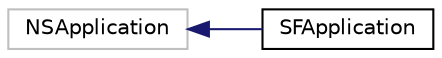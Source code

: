 digraph "Graphical Class Hierarchy"
{
 // LATEX_PDF_SIZE
  edge [fontname="Helvetica",fontsize="10",labelfontname="Helvetica",labelfontsize="10"];
  node [fontname="Helvetica",fontsize="10",shape=record];
  rankdir="LR";
  Node360 [label="NSApplication",height=0.2,width=0.4,color="grey75", fillcolor="white", style="filled",tooltip=" "];
  Node360 -> Node0 [dir="back",color="midnightblue",fontsize="10",style="solid",fontname="Helvetica"];
  Node0 [label="SFApplication",height=0.2,width=0.4,color="black", fillcolor="white", style="filled",URL="$d0/d52/interfaceSFApplication.html",tooltip="Event processing & Menu bar initialization."];
}
